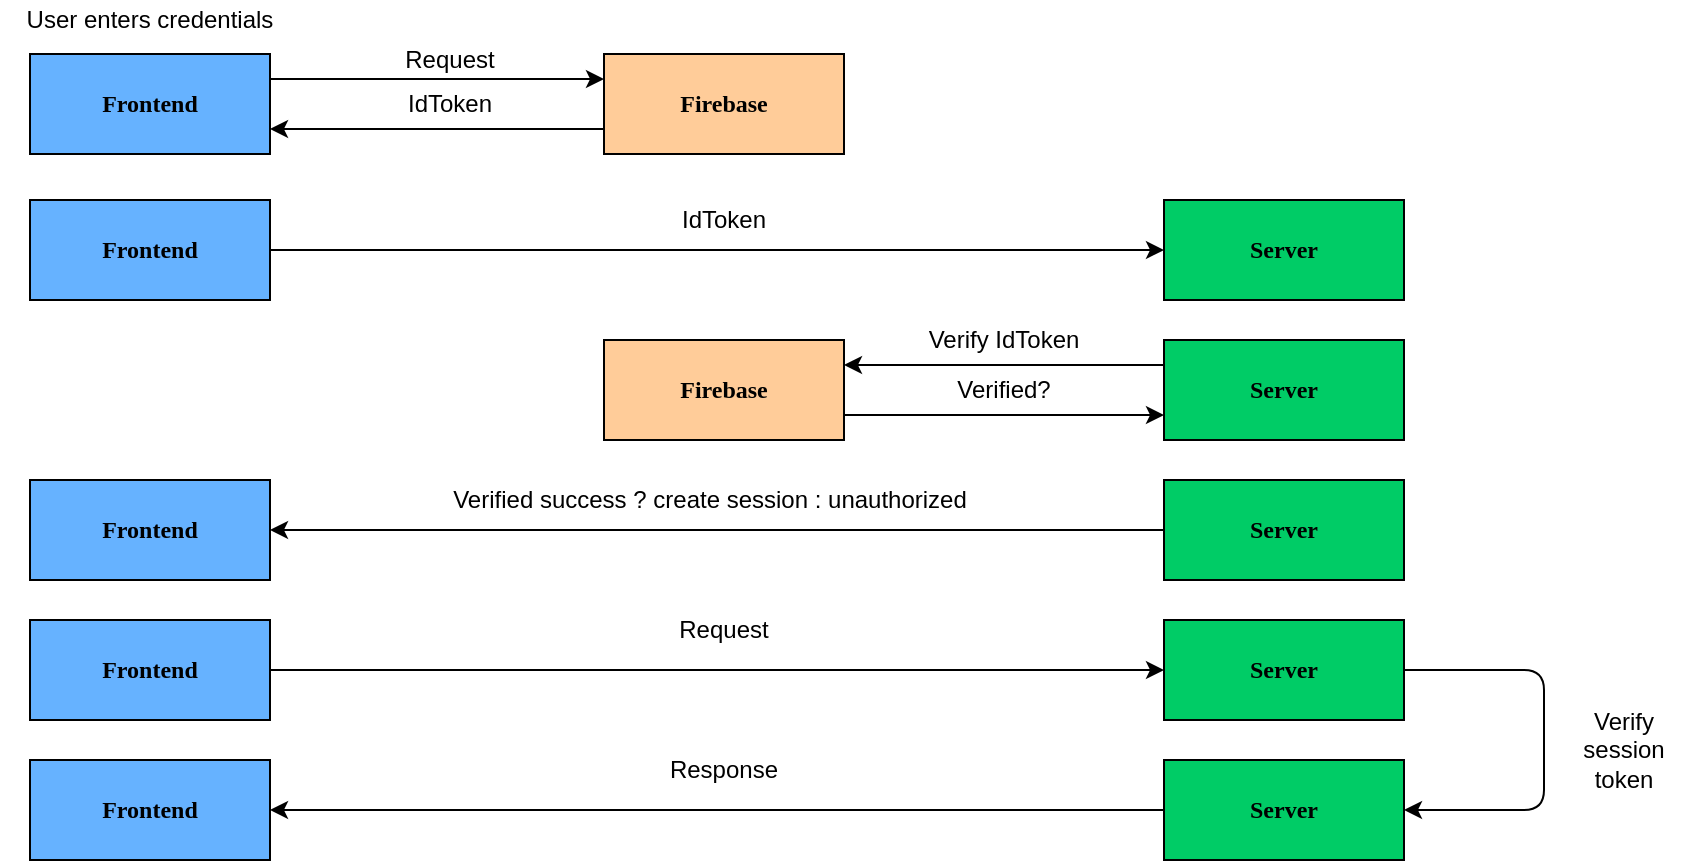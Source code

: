 <mxfile version="15.4.0" type="device"><diagram name="Page-1" id="52a04d89-c75d-2922-d76d-85b35f80e030"><mxGraphModel dx="1326" dy="806" grid="1" gridSize="10" guides="1" tooltips="1" connect="1" arrows="1" fold="1" page="1" pageScale="1" pageWidth="1100" pageHeight="850" background="#ffffff" math="0" shadow="0"><root><mxCell id="0"/><mxCell id="1" parent="0"/><mxCell id="17472293e6e8944d-29" value="&lt;b&gt;Frontend&lt;/b&gt;" style="whiteSpace=wrap;html=1;rounded=0;shadow=0;comic=0;labelBackgroundColor=none;strokeWidth=1;fontFamily=Verdana;fontSize=12;align=center;fillColor=#66B2FF;" parent="1" vertex="1"><mxGeometry x="144" y="237" width="120" height="50" as="geometry"/></mxCell><mxCell id="17472293e6e8944d-30" value="&lt;b&gt;Server&lt;/b&gt;" style="whiteSpace=wrap;html=1;rounded=0;shadow=0;comic=0;labelBackgroundColor=none;strokeWidth=1;fontFamily=Verdana;fontSize=12;align=center;fillColor=#00CC66;" parent="1" vertex="1"><mxGeometry x="711" y="310" width="120" height="50" as="geometry"/></mxCell><mxCell id="L1sQPxAPOOvHl9NHqhOP-1" value="&lt;b&gt;Firebase&lt;/b&gt;" style="whiteSpace=wrap;html=1;rounded=0;shadow=0;comic=0;labelBackgroundColor=none;strokeWidth=1;fontFamily=Verdana;fontSize=12;align=center;fillColor=#FFCC99;" parent="1" vertex="1"><mxGeometry x="431" y="237" width="120" height="50" as="geometry"/></mxCell><mxCell id="L1sQPxAPOOvHl9NHqhOP-2" value="" style="endArrow=classic;html=1;exitX=1;exitY=0.25;exitDx=0;exitDy=0;entryX=0;entryY=0.25;entryDx=0;entryDy=0;" parent="1" source="17472293e6e8944d-29" target="L1sQPxAPOOvHl9NHqhOP-1" edge="1"><mxGeometry width="50" height="50" relative="1" as="geometry"><mxPoint x="644" y="430" as="sourcePoint"/><mxPoint x="694" y="380" as="targetPoint"/></mxGeometry></mxCell><mxCell id="L1sQPxAPOOvHl9NHqhOP-4" value="User enters credentials" style="text;html=1;strokeColor=none;fillColor=none;align=center;verticalAlign=middle;whiteSpace=wrap;rounded=0;" parent="1" vertex="1"><mxGeometry x="129" y="210" width="150" height="20" as="geometry"/></mxCell><mxCell id="L1sQPxAPOOvHl9NHqhOP-5" value="Request" style="text;html=1;strokeColor=none;fillColor=none;align=center;verticalAlign=middle;whiteSpace=wrap;rounded=0;" parent="1" vertex="1"><mxGeometry x="279" y="230" width="150" height="20" as="geometry"/></mxCell><mxCell id="L1sQPxAPOOvHl9NHqhOP-6" value="" style="endArrow=classic;html=1;exitX=0;exitY=0.75;exitDx=0;exitDy=0;entryX=1;entryY=0.75;entryDx=0;entryDy=0;" parent="1" source="L1sQPxAPOOvHl9NHqhOP-1" target="17472293e6e8944d-29" edge="1"><mxGeometry width="50" height="50" relative="1" as="geometry"><mxPoint x="644" y="420" as="sourcePoint"/><mxPoint x="694" y="370" as="targetPoint"/></mxGeometry></mxCell><mxCell id="L1sQPxAPOOvHl9NHqhOP-7" value="IdToken" style="text;html=1;strokeColor=none;fillColor=none;align=center;verticalAlign=middle;whiteSpace=wrap;rounded=0;" parent="1" vertex="1"><mxGeometry x="279" y="252" width="150" height="20" as="geometry"/></mxCell><mxCell id="L1sQPxAPOOvHl9NHqhOP-9" value="&lt;b&gt;Frontend&lt;/b&gt;" style="whiteSpace=wrap;html=1;rounded=0;shadow=0;comic=0;labelBackgroundColor=none;strokeWidth=1;fontFamily=Verdana;fontSize=12;align=center;fillColor=#66B2FF;" parent="1" vertex="1"><mxGeometry x="144" y="310" width="120" height="50" as="geometry"/></mxCell><mxCell id="L1sQPxAPOOvHl9NHqhOP-10" value="" style="endArrow=classic;html=1;exitX=1;exitY=0.5;exitDx=0;exitDy=0;entryX=0;entryY=0.5;entryDx=0;entryDy=0;" parent="1" source="L1sQPxAPOOvHl9NHqhOP-9" target="17472293e6e8944d-30" edge="1"><mxGeometry width="50" height="50" relative="1" as="geometry"><mxPoint x="644" y="430" as="sourcePoint"/><mxPoint x="694" y="380" as="targetPoint"/></mxGeometry></mxCell><mxCell id="L1sQPxAPOOvHl9NHqhOP-11" value="IdToken" style="text;html=1;strokeColor=none;fillColor=none;align=center;verticalAlign=middle;whiteSpace=wrap;rounded=0;" parent="1" vertex="1"><mxGeometry x="471" y="310" width="40" height="20" as="geometry"/></mxCell><mxCell id="L1sQPxAPOOvHl9NHqhOP-12" value="&lt;b&gt;Firebase&lt;/b&gt;" style="whiteSpace=wrap;html=1;rounded=0;shadow=0;comic=0;labelBackgroundColor=none;strokeWidth=1;fontFamily=Verdana;fontSize=12;align=center;fillColor=#FFCC99;" parent="1" vertex="1"><mxGeometry x="431" y="380" width="120" height="50" as="geometry"/></mxCell><mxCell id="L1sQPxAPOOvHl9NHqhOP-13" value="&lt;b&gt;Server&lt;/b&gt;" style="whiteSpace=wrap;html=1;rounded=0;shadow=0;comic=0;labelBackgroundColor=none;strokeWidth=1;fontFamily=Verdana;fontSize=12;align=center;fillColor=#00CC66;" parent="1" vertex="1"><mxGeometry x="711" y="380" width="120" height="50" as="geometry"/></mxCell><mxCell id="L1sQPxAPOOvHl9NHqhOP-14" value="" style="endArrow=classic;html=1;exitX=0;exitY=0.25;exitDx=0;exitDy=0;entryX=1;entryY=0.25;entryDx=0;entryDy=0;" parent="1" source="L1sQPxAPOOvHl9NHqhOP-13" target="L1sQPxAPOOvHl9NHqhOP-12" edge="1"><mxGeometry width="50" height="50" relative="1" as="geometry"><mxPoint x="704" y="410" as="sourcePoint"/><mxPoint x="694" y="490" as="targetPoint"/></mxGeometry></mxCell><mxCell id="L1sQPxAPOOvHl9NHqhOP-15" value="Verify IdToken" style="text;html=1;strokeColor=none;fillColor=none;align=center;verticalAlign=middle;whiteSpace=wrap;rounded=0;" parent="1" vertex="1"><mxGeometry x="591" y="370" width="80" height="20" as="geometry"/></mxCell><mxCell id="L1sQPxAPOOvHl9NHqhOP-16" value="" style="endArrow=classic;html=1;exitX=1;exitY=0.75;exitDx=0;exitDy=0;entryX=0;entryY=0.75;entryDx=0;entryDy=0;" parent="1" source="L1sQPxAPOOvHl9NHqhOP-12" target="L1sQPxAPOOvHl9NHqhOP-13" edge="1"><mxGeometry width="50" height="50" relative="1" as="geometry"><mxPoint x="644" y="530" as="sourcePoint"/><mxPoint x="694" y="480" as="targetPoint"/></mxGeometry></mxCell><mxCell id="L1sQPxAPOOvHl9NHqhOP-17" value="Verified?" style="text;html=1;strokeColor=none;fillColor=none;align=center;verticalAlign=middle;whiteSpace=wrap;rounded=0;" parent="1" vertex="1"><mxGeometry x="611" y="395" width="40" height="20" as="geometry"/></mxCell><mxCell id="L1sQPxAPOOvHl9NHqhOP-18" value="&lt;b&gt;Server&lt;/b&gt;" style="whiteSpace=wrap;html=1;rounded=0;shadow=0;comic=0;labelBackgroundColor=none;strokeWidth=1;fontFamily=Verdana;fontSize=12;align=center;fillColor=#00CC66;" parent="1" vertex="1"><mxGeometry x="711" y="450" width="120" height="50" as="geometry"/></mxCell><mxCell id="L1sQPxAPOOvHl9NHqhOP-19" value="&lt;b&gt;Frontend&lt;/b&gt;" style="whiteSpace=wrap;html=1;rounded=0;shadow=0;comic=0;labelBackgroundColor=none;strokeWidth=1;fontFamily=Verdana;fontSize=12;align=center;fillColor=#66B2FF;" parent="1" vertex="1"><mxGeometry x="144" y="450" width="120" height="50" as="geometry"/></mxCell><mxCell id="L1sQPxAPOOvHl9NHqhOP-20" value="" style="endArrow=classic;html=1;exitX=0;exitY=0.5;exitDx=0;exitDy=0;entryX=1;entryY=0.5;entryDx=0;entryDy=0;" parent="1" source="L1sQPxAPOOvHl9NHqhOP-18" target="L1sQPxAPOOvHl9NHqhOP-19" edge="1"><mxGeometry width="50" height="50" relative="1" as="geometry"><mxPoint x="644" y="530" as="sourcePoint"/><mxPoint x="694" y="480" as="targetPoint"/></mxGeometry></mxCell><mxCell id="L1sQPxAPOOvHl9NHqhOP-21" value="Verified success ? create session : unauthorized" style="text;html=1;strokeColor=none;fillColor=none;align=center;verticalAlign=middle;whiteSpace=wrap;rounded=0;" parent="1" vertex="1"><mxGeometry x="334" y="450" width="300" height="20" as="geometry"/></mxCell><mxCell id="8nvz_Lz7saEZ8sYIerj_-1" value="&lt;b&gt;Server&lt;/b&gt;" style="whiteSpace=wrap;html=1;rounded=0;shadow=0;comic=0;labelBackgroundColor=none;strokeWidth=1;fontFamily=Verdana;fontSize=12;align=center;fillColor=#00CC66;" vertex="1" parent="1"><mxGeometry x="711" y="520" width="120" height="50" as="geometry"/></mxCell><mxCell id="8nvz_Lz7saEZ8sYIerj_-2" value="&lt;b&gt;Frontend&lt;/b&gt;" style="whiteSpace=wrap;html=1;rounded=0;shadow=0;comic=0;labelBackgroundColor=none;strokeWidth=1;fontFamily=Verdana;fontSize=12;align=center;fillColor=#66B2FF;" vertex="1" parent="1"><mxGeometry x="144" y="520" width="120" height="50" as="geometry"/></mxCell><mxCell id="8nvz_Lz7saEZ8sYIerj_-4" value="" style="endArrow=classic;html=1;exitX=1;exitY=0.5;exitDx=0;exitDy=0;entryX=0;entryY=0.5;entryDx=0;entryDy=0;" edge="1" parent="1" source="8nvz_Lz7saEZ8sYIerj_-2" target="8nvz_Lz7saEZ8sYIerj_-1"><mxGeometry width="50" height="50" relative="1" as="geometry"><mxPoint x="721" y="485" as="sourcePoint"/><mxPoint x="274" y="485" as="targetPoint"/></mxGeometry></mxCell><mxCell id="8nvz_Lz7saEZ8sYIerj_-5" value="&lt;b&gt;Server&lt;/b&gt;" style="whiteSpace=wrap;html=1;rounded=0;shadow=0;comic=0;labelBackgroundColor=none;strokeWidth=1;fontFamily=Verdana;fontSize=12;align=center;fillColor=#00CC66;" vertex="1" parent="1"><mxGeometry x="711" y="590" width="120" height="50" as="geometry"/></mxCell><mxCell id="8nvz_Lz7saEZ8sYIerj_-6" value="" style="endArrow=classic;html=1;exitX=1;exitY=0.5;exitDx=0;exitDy=0;entryX=1;entryY=0.5;entryDx=0;entryDy=0;" edge="1" parent="1" source="8nvz_Lz7saEZ8sYIerj_-1" target="8nvz_Lz7saEZ8sYIerj_-5"><mxGeometry width="50" height="50" relative="1" as="geometry"><mxPoint x="274" y="555" as="sourcePoint"/><mxPoint x="721" y="555" as="targetPoint"/><Array as="points"><mxPoint x="901" y="545"/><mxPoint x="901" y="615"/></Array></mxGeometry></mxCell><mxCell id="8nvz_Lz7saEZ8sYIerj_-7" value="Verify session token" style="text;html=1;strokeColor=none;fillColor=none;align=center;verticalAlign=middle;whiteSpace=wrap;rounded=0;" vertex="1" parent="1"><mxGeometry x="911" y="570" width="60" height="30" as="geometry"/></mxCell><mxCell id="8nvz_Lz7saEZ8sYIerj_-8" value="&lt;b&gt;Frontend&lt;/b&gt;" style="whiteSpace=wrap;html=1;rounded=0;shadow=0;comic=0;labelBackgroundColor=none;strokeWidth=1;fontFamily=Verdana;fontSize=12;align=center;fillColor=#66B2FF;" vertex="1" parent="1"><mxGeometry x="144" y="590" width="120" height="50" as="geometry"/></mxCell><mxCell id="8nvz_Lz7saEZ8sYIerj_-9" value="" style="endArrow=classic;html=1;exitX=0;exitY=0.5;exitDx=0;exitDy=0;entryX=1;entryY=0.5;entryDx=0;entryDy=0;" edge="1" parent="1" source="8nvz_Lz7saEZ8sYIerj_-5" target="8nvz_Lz7saEZ8sYIerj_-8"><mxGeometry width="50" height="50" relative="1" as="geometry"><mxPoint x="274" y="555" as="sourcePoint"/><mxPoint x="721" y="555" as="targetPoint"/></mxGeometry></mxCell><mxCell id="8nvz_Lz7saEZ8sYIerj_-10" value="Response" style="text;html=1;strokeColor=none;fillColor=none;align=center;verticalAlign=middle;whiteSpace=wrap;rounded=0;" vertex="1" parent="1"><mxGeometry x="461" y="580" width="60" height="30" as="geometry"/></mxCell><mxCell id="8nvz_Lz7saEZ8sYIerj_-11" value="Request" style="text;html=1;strokeColor=none;fillColor=none;align=center;verticalAlign=middle;whiteSpace=wrap;rounded=0;" vertex="1" parent="1"><mxGeometry x="461" y="510" width="60" height="30" as="geometry"/></mxCell></root></mxGraphModel></diagram></mxfile>